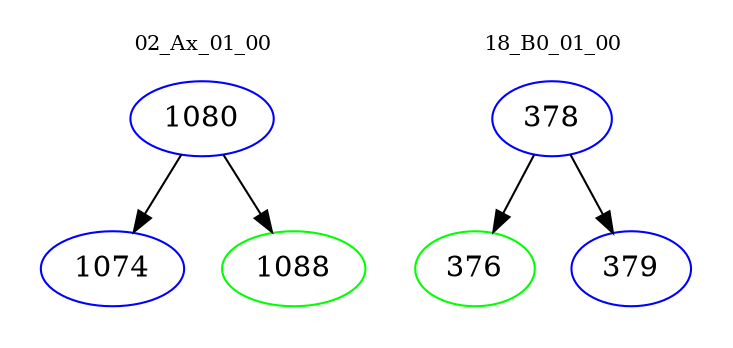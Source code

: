 digraph{
subgraph cluster_0 {
color = white
label = "02_Ax_01_00";
fontsize=10;
T0_1080 [label="1080", color="blue"]
T0_1080 -> T0_1074 [color="black"]
T0_1074 [label="1074", color="blue"]
T0_1080 -> T0_1088 [color="black"]
T0_1088 [label="1088", color="green"]
}
subgraph cluster_1 {
color = white
label = "18_B0_01_00";
fontsize=10;
T1_378 [label="378", color="blue"]
T1_378 -> T1_376 [color="black"]
T1_376 [label="376", color="green"]
T1_378 -> T1_379 [color="black"]
T1_379 [label="379", color="blue"]
}
}
